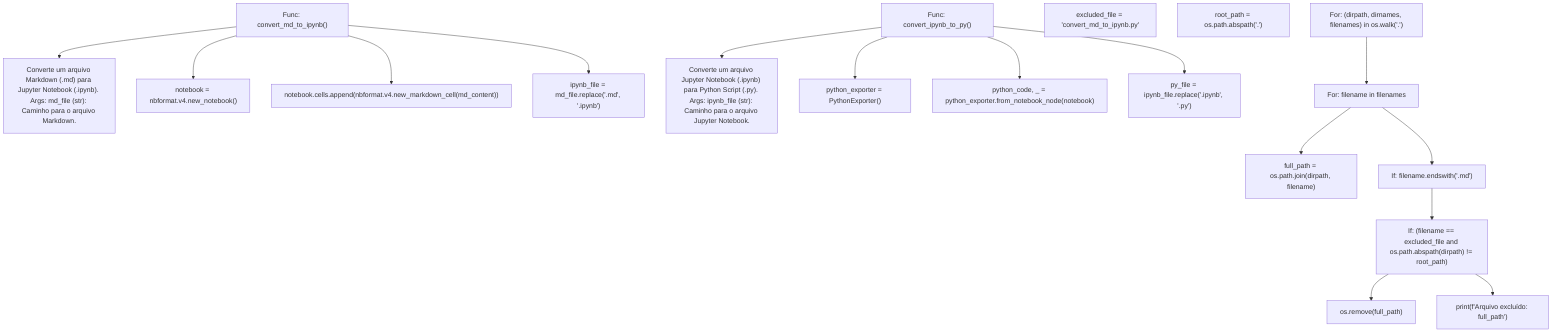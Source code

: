 graph TD
N0["Func: convert_md_to_ipynb()"]
N1["Converte um arquivo Markdown (.md) para Jupyter Notebook (.ipynb). Args: md_file (str): Caminho para o arquivo Markdown."]
N0 --> N1
N2["notebook = nbformat.v4.new_notebook()"]
N0 --> N2
N3["notebook.cells.append(nbformat.v4.new_markdown_cell(md_content))"]
N0 --> N3
N4["ipynb_file = md_file.replace('.md', '.ipynb')"]
N0 --> N4
N5["Func: convert_ipynb_to_py()"]
N6["Converte um arquivo Jupyter Notebook (.ipynb) para Python Script (.py). Args: ipynb_file (str): Caminho para o arquivo Jupyter Notebook."]
N5 --> N6
N7["python_exporter = PythonExporter()"]
N5 --> N7
N8["python_code, _ = python_exporter.from_notebook_node(notebook)"]
N5 --> N8
N9["py_file = ipynb_file.replace('.ipynb', '.py')"]
N5 --> N9
N10["excluded_file = 'convert_md_to_ipynb.py'"]
N11["root_path = os.path.abspath('.')"]
N12["For: (dirpath, dirnames, filenames) in os.walk('.')"]
N13["For: filename in filenames"]
N12 --> N13
N14["full_path = os.path.join(dirpath, filename)"]
N13 --> N14
N15["If: filename.endswith('.md')"]
N13 --> N15
N16["If: (filename == excluded_file and os.path.abspath(dirpath) != root_path)"]
N15 --> N16
N17["os.remove(full_path)"]
N16 --> N17
N18["print(f'Arquivo excluído: full_path')"]
N16 --> N18